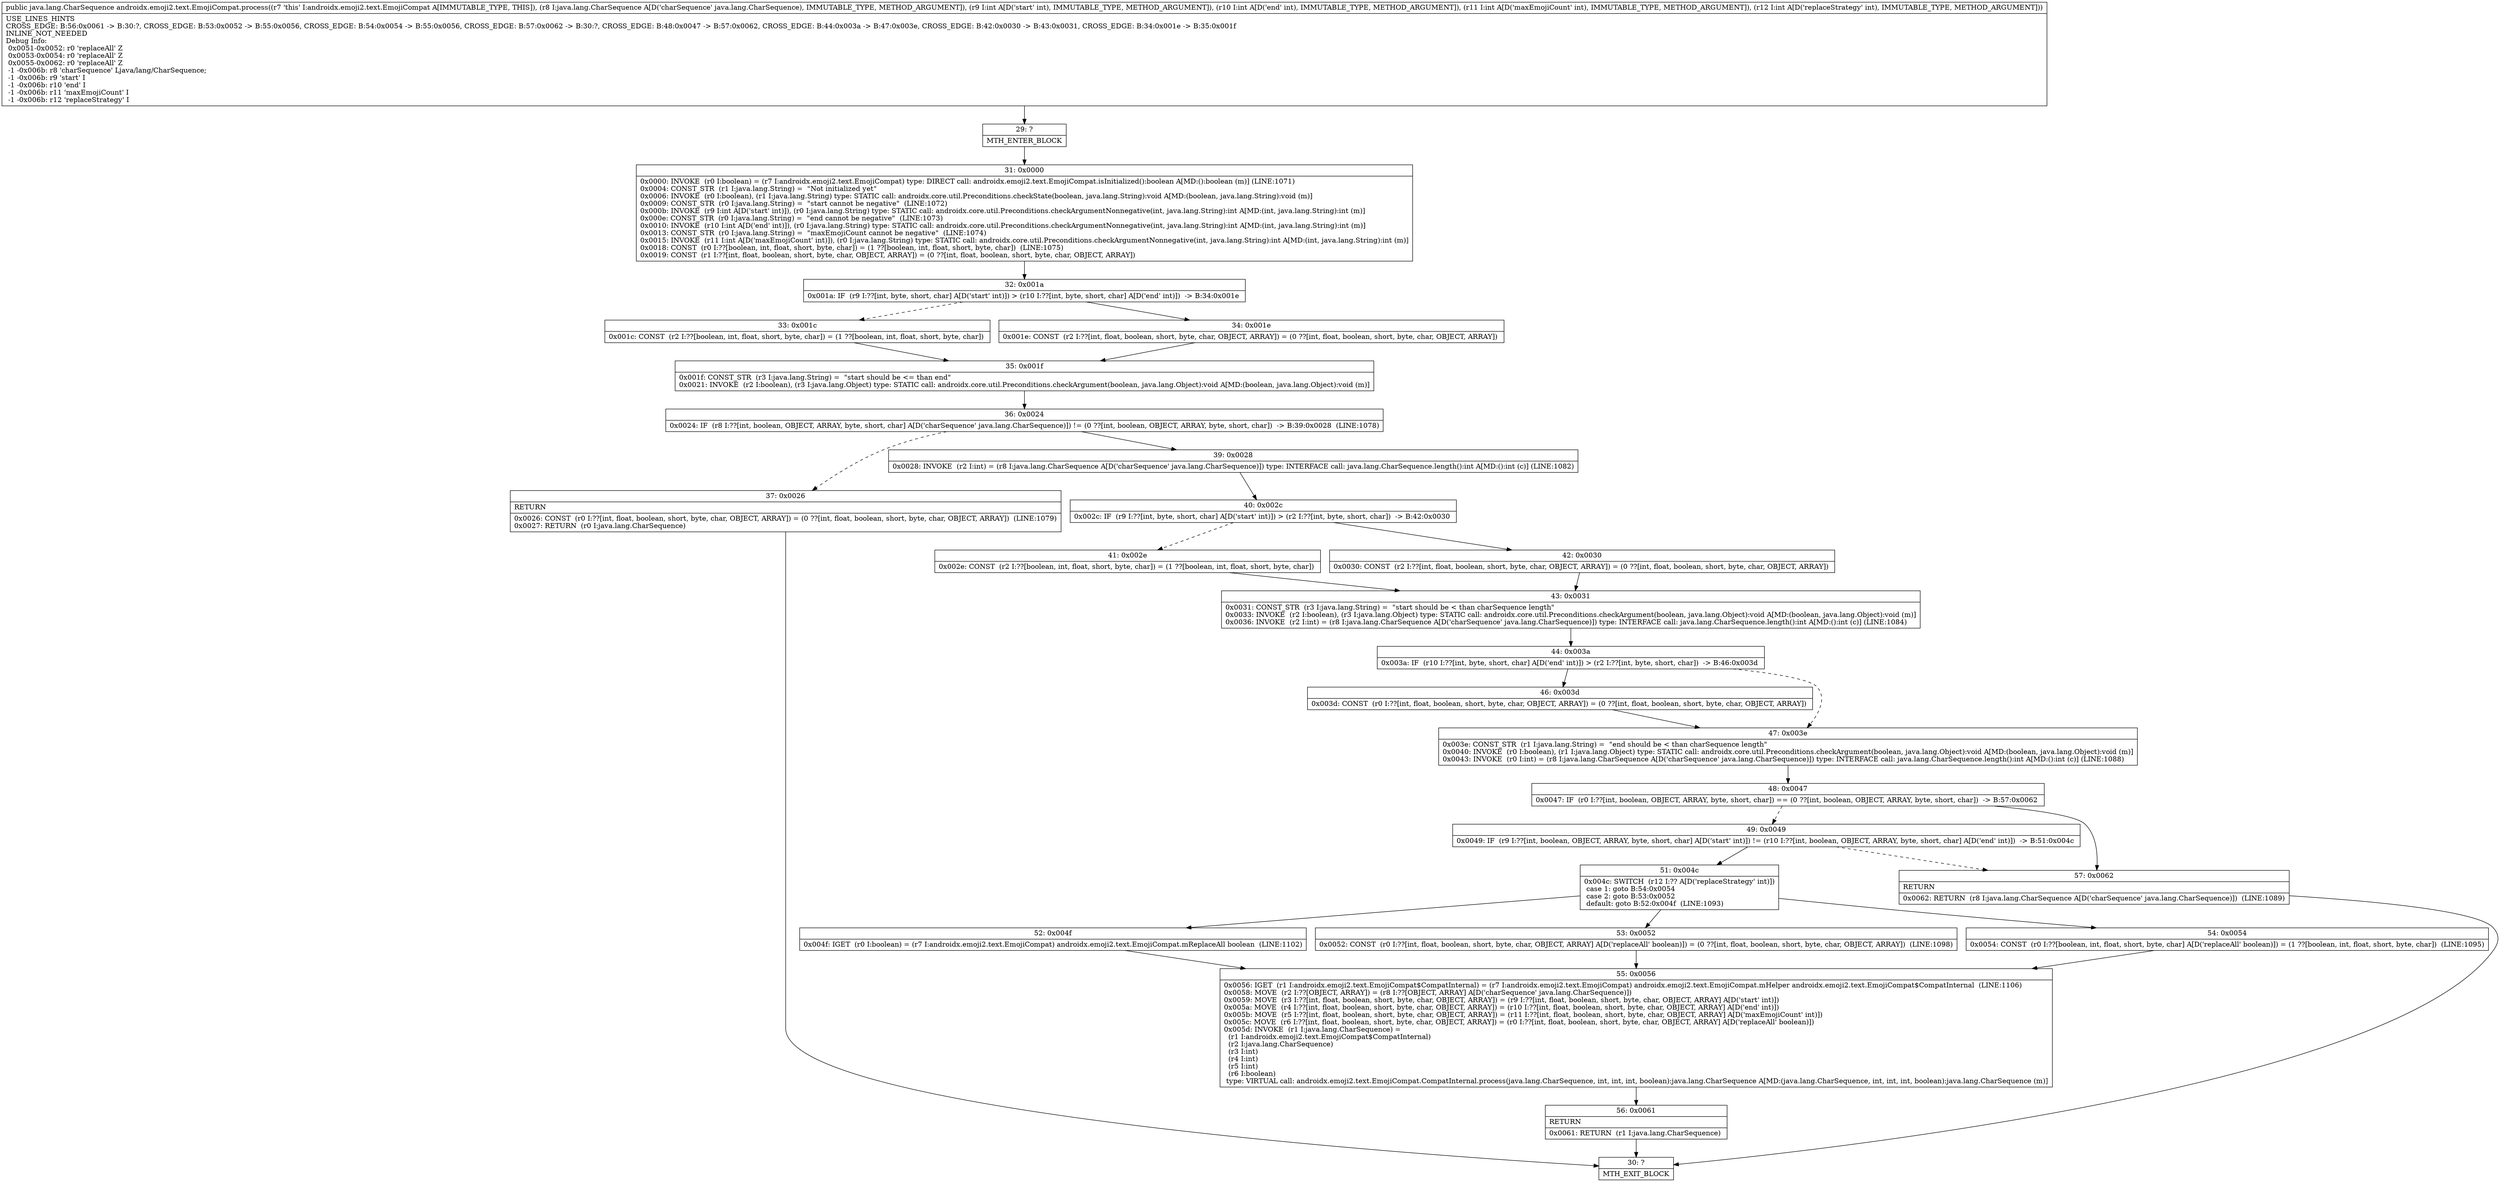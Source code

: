 digraph "CFG forandroidx.emoji2.text.EmojiCompat.process(Ljava\/lang\/CharSequence;IIII)Ljava\/lang\/CharSequence;" {
Node_29 [shape=record,label="{29\:\ ?|MTH_ENTER_BLOCK\l}"];
Node_31 [shape=record,label="{31\:\ 0x0000|0x0000: INVOKE  (r0 I:boolean) = (r7 I:androidx.emoji2.text.EmojiCompat) type: DIRECT call: androidx.emoji2.text.EmojiCompat.isInitialized():boolean A[MD:():boolean (m)] (LINE:1071)\l0x0004: CONST_STR  (r1 I:java.lang.String) =  \"Not initialized yet\" \l0x0006: INVOKE  (r0 I:boolean), (r1 I:java.lang.String) type: STATIC call: androidx.core.util.Preconditions.checkState(boolean, java.lang.String):void A[MD:(boolean, java.lang.String):void (m)]\l0x0009: CONST_STR  (r0 I:java.lang.String) =  \"start cannot be negative\"  (LINE:1072)\l0x000b: INVOKE  (r9 I:int A[D('start' int)]), (r0 I:java.lang.String) type: STATIC call: androidx.core.util.Preconditions.checkArgumentNonnegative(int, java.lang.String):int A[MD:(int, java.lang.String):int (m)]\l0x000e: CONST_STR  (r0 I:java.lang.String) =  \"end cannot be negative\"  (LINE:1073)\l0x0010: INVOKE  (r10 I:int A[D('end' int)]), (r0 I:java.lang.String) type: STATIC call: androidx.core.util.Preconditions.checkArgumentNonnegative(int, java.lang.String):int A[MD:(int, java.lang.String):int (m)]\l0x0013: CONST_STR  (r0 I:java.lang.String) =  \"maxEmojiCount cannot be negative\"  (LINE:1074)\l0x0015: INVOKE  (r11 I:int A[D('maxEmojiCount' int)]), (r0 I:java.lang.String) type: STATIC call: androidx.core.util.Preconditions.checkArgumentNonnegative(int, java.lang.String):int A[MD:(int, java.lang.String):int (m)]\l0x0018: CONST  (r0 I:??[boolean, int, float, short, byte, char]) = (1 ??[boolean, int, float, short, byte, char])  (LINE:1075)\l0x0019: CONST  (r1 I:??[int, float, boolean, short, byte, char, OBJECT, ARRAY]) = (0 ??[int, float, boolean, short, byte, char, OBJECT, ARRAY]) \l}"];
Node_32 [shape=record,label="{32\:\ 0x001a|0x001a: IF  (r9 I:??[int, byte, short, char] A[D('start' int)]) \> (r10 I:??[int, byte, short, char] A[D('end' int)])  \-\> B:34:0x001e \l}"];
Node_33 [shape=record,label="{33\:\ 0x001c|0x001c: CONST  (r2 I:??[boolean, int, float, short, byte, char]) = (1 ??[boolean, int, float, short, byte, char]) \l}"];
Node_35 [shape=record,label="{35\:\ 0x001f|0x001f: CONST_STR  (r3 I:java.lang.String) =  \"start should be \<= than end\" \l0x0021: INVOKE  (r2 I:boolean), (r3 I:java.lang.Object) type: STATIC call: androidx.core.util.Preconditions.checkArgument(boolean, java.lang.Object):void A[MD:(boolean, java.lang.Object):void (m)]\l}"];
Node_36 [shape=record,label="{36\:\ 0x0024|0x0024: IF  (r8 I:??[int, boolean, OBJECT, ARRAY, byte, short, char] A[D('charSequence' java.lang.CharSequence)]) != (0 ??[int, boolean, OBJECT, ARRAY, byte, short, char])  \-\> B:39:0x0028  (LINE:1078)\l}"];
Node_37 [shape=record,label="{37\:\ 0x0026|RETURN\l|0x0026: CONST  (r0 I:??[int, float, boolean, short, byte, char, OBJECT, ARRAY]) = (0 ??[int, float, boolean, short, byte, char, OBJECT, ARRAY])  (LINE:1079)\l0x0027: RETURN  (r0 I:java.lang.CharSequence) \l}"];
Node_30 [shape=record,label="{30\:\ ?|MTH_EXIT_BLOCK\l}"];
Node_39 [shape=record,label="{39\:\ 0x0028|0x0028: INVOKE  (r2 I:int) = (r8 I:java.lang.CharSequence A[D('charSequence' java.lang.CharSequence)]) type: INTERFACE call: java.lang.CharSequence.length():int A[MD:():int (c)] (LINE:1082)\l}"];
Node_40 [shape=record,label="{40\:\ 0x002c|0x002c: IF  (r9 I:??[int, byte, short, char] A[D('start' int)]) \> (r2 I:??[int, byte, short, char])  \-\> B:42:0x0030 \l}"];
Node_41 [shape=record,label="{41\:\ 0x002e|0x002e: CONST  (r2 I:??[boolean, int, float, short, byte, char]) = (1 ??[boolean, int, float, short, byte, char]) \l}"];
Node_43 [shape=record,label="{43\:\ 0x0031|0x0031: CONST_STR  (r3 I:java.lang.String) =  \"start should be \< than charSequence length\" \l0x0033: INVOKE  (r2 I:boolean), (r3 I:java.lang.Object) type: STATIC call: androidx.core.util.Preconditions.checkArgument(boolean, java.lang.Object):void A[MD:(boolean, java.lang.Object):void (m)]\l0x0036: INVOKE  (r2 I:int) = (r8 I:java.lang.CharSequence A[D('charSequence' java.lang.CharSequence)]) type: INTERFACE call: java.lang.CharSequence.length():int A[MD:():int (c)] (LINE:1084)\l}"];
Node_44 [shape=record,label="{44\:\ 0x003a|0x003a: IF  (r10 I:??[int, byte, short, char] A[D('end' int)]) \> (r2 I:??[int, byte, short, char])  \-\> B:46:0x003d \l}"];
Node_46 [shape=record,label="{46\:\ 0x003d|0x003d: CONST  (r0 I:??[int, float, boolean, short, byte, char, OBJECT, ARRAY]) = (0 ??[int, float, boolean, short, byte, char, OBJECT, ARRAY]) \l}"];
Node_47 [shape=record,label="{47\:\ 0x003e|0x003e: CONST_STR  (r1 I:java.lang.String) =  \"end should be \< than charSequence length\" \l0x0040: INVOKE  (r0 I:boolean), (r1 I:java.lang.Object) type: STATIC call: androidx.core.util.Preconditions.checkArgument(boolean, java.lang.Object):void A[MD:(boolean, java.lang.Object):void (m)]\l0x0043: INVOKE  (r0 I:int) = (r8 I:java.lang.CharSequence A[D('charSequence' java.lang.CharSequence)]) type: INTERFACE call: java.lang.CharSequence.length():int A[MD:():int (c)] (LINE:1088)\l}"];
Node_48 [shape=record,label="{48\:\ 0x0047|0x0047: IF  (r0 I:??[int, boolean, OBJECT, ARRAY, byte, short, char]) == (0 ??[int, boolean, OBJECT, ARRAY, byte, short, char])  \-\> B:57:0x0062 \l}"];
Node_49 [shape=record,label="{49\:\ 0x0049|0x0049: IF  (r9 I:??[int, boolean, OBJECT, ARRAY, byte, short, char] A[D('start' int)]) != (r10 I:??[int, boolean, OBJECT, ARRAY, byte, short, char] A[D('end' int)])  \-\> B:51:0x004c \l}"];
Node_51 [shape=record,label="{51\:\ 0x004c|0x004c: SWITCH  (r12 I:?? A[D('replaceStrategy' int)])\l case 1: goto B:54:0x0054\l case 2: goto B:53:0x0052\l default: goto B:52:0x004f  (LINE:1093)\l}"];
Node_52 [shape=record,label="{52\:\ 0x004f|0x004f: IGET  (r0 I:boolean) = (r7 I:androidx.emoji2.text.EmojiCompat) androidx.emoji2.text.EmojiCompat.mReplaceAll boolean  (LINE:1102)\l}"];
Node_55 [shape=record,label="{55\:\ 0x0056|0x0056: IGET  (r1 I:androidx.emoji2.text.EmojiCompat$CompatInternal) = (r7 I:androidx.emoji2.text.EmojiCompat) androidx.emoji2.text.EmojiCompat.mHelper androidx.emoji2.text.EmojiCompat$CompatInternal  (LINE:1106)\l0x0058: MOVE  (r2 I:??[OBJECT, ARRAY]) = (r8 I:??[OBJECT, ARRAY] A[D('charSequence' java.lang.CharSequence)]) \l0x0059: MOVE  (r3 I:??[int, float, boolean, short, byte, char, OBJECT, ARRAY]) = (r9 I:??[int, float, boolean, short, byte, char, OBJECT, ARRAY] A[D('start' int)]) \l0x005a: MOVE  (r4 I:??[int, float, boolean, short, byte, char, OBJECT, ARRAY]) = (r10 I:??[int, float, boolean, short, byte, char, OBJECT, ARRAY] A[D('end' int)]) \l0x005b: MOVE  (r5 I:??[int, float, boolean, short, byte, char, OBJECT, ARRAY]) = (r11 I:??[int, float, boolean, short, byte, char, OBJECT, ARRAY] A[D('maxEmojiCount' int)]) \l0x005c: MOVE  (r6 I:??[int, float, boolean, short, byte, char, OBJECT, ARRAY]) = (r0 I:??[int, float, boolean, short, byte, char, OBJECT, ARRAY] A[D('replaceAll' boolean)]) \l0x005d: INVOKE  (r1 I:java.lang.CharSequence) = \l  (r1 I:androidx.emoji2.text.EmojiCompat$CompatInternal)\l  (r2 I:java.lang.CharSequence)\l  (r3 I:int)\l  (r4 I:int)\l  (r5 I:int)\l  (r6 I:boolean)\l type: VIRTUAL call: androidx.emoji2.text.EmojiCompat.CompatInternal.process(java.lang.CharSequence, int, int, int, boolean):java.lang.CharSequence A[MD:(java.lang.CharSequence, int, int, int, boolean):java.lang.CharSequence (m)]\l}"];
Node_56 [shape=record,label="{56\:\ 0x0061|RETURN\l|0x0061: RETURN  (r1 I:java.lang.CharSequence) \l}"];
Node_53 [shape=record,label="{53\:\ 0x0052|0x0052: CONST  (r0 I:??[int, float, boolean, short, byte, char, OBJECT, ARRAY] A[D('replaceAll' boolean)]) = (0 ??[int, float, boolean, short, byte, char, OBJECT, ARRAY])  (LINE:1098)\l}"];
Node_54 [shape=record,label="{54\:\ 0x0054|0x0054: CONST  (r0 I:??[boolean, int, float, short, byte, char] A[D('replaceAll' boolean)]) = (1 ??[boolean, int, float, short, byte, char])  (LINE:1095)\l}"];
Node_57 [shape=record,label="{57\:\ 0x0062|RETURN\l|0x0062: RETURN  (r8 I:java.lang.CharSequence A[D('charSequence' java.lang.CharSequence)])  (LINE:1089)\l}"];
Node_42 [shape=record,label="{42\:\ 0x0030|0x0030: CONST  (r2 I:??[int, float, boolean, short, byte, char, OBJECT, ARRAY]) = (0 ??[int, float, boolean, short, byte, char, OBJECT, ARRAY]) \l}"];
Node_34 [shape=record,label="{34\:\ 0x001e|0x001e: CONST  (r2 I:??[int, float, boolean, short, byte, char, OBJECT, ARRAY]) = (0 ??[int, float, boolean, short, byte, char, OBJECT, ARRAY]) \l}"];
MethodNode[shape=record,label="{public java.lang.CharSequence androidx.emoji2.text.EmojiCompat.process((r7 'this' I:androidx.emoji2.text.EmojiCompat A[IMMUTABLE_TYPE, THIS]), (r8 I:java.lang.CharSequence A[D('charSequence' java.lang.CharSequence), IMMUTABLE_TYPE, METHOD_ARGUMENT]), (r9 I:int A[D('start' int), IMMUTABLE_TYPE, METHOD_ARGUMENT]), (r10 I:int A[D('end' int), IMMUTABLE_TYPE, METHOD_ARGUMENT]), (r11 I:int A[D('maxEmojiCount' int), IMMUTABLE_TYPE, METHOD_ARGUMENT]), (r12 I:int A[D('replaceStrategy' int), IMMUTABLE_TYPE, METHOD_ARGUMENT]))  | USE_LINES_HINTS\lCROSS_EDGE: B:56:0x0061 \-\> B:30:?, CROSS_EDGE: B:53:0x0052 \-\> B:55:0x0056, CROSS_EDGE: B:54:0x0054 \-\> B:55:0x0056, CROSS_EDGE: B:57:0x0062 \-\> B:30:?, CROSS_EDGE: B:48:0x0047 \-\> B:57:0x0062, CROSS_EDGE: B:44:0x003a \-\> B:47:0x003e, CROSS_EDGE: B:42:0x0030 \-\> B:43:0x0031, CROSS_EDGE: B:34:0x001e \-\> B:35:0x001f\lINLINE_NOT_NEEDED\lDebug Info:\l  0x0051\-0x0052: r0 'replaceAll' Z\l  0x0053\-0x0054: r0 'replaceAll' Z\l  0x0055\-0x0062: r0 'replaceAll' Z\l  \-1 \-0x006b: r8 'charSequence' Ljava\/lang\/CharSequence;\l  \-1 \-0x006b: r9 'start' I\l  \-1 \-0x006b: r10 'end' I\l  \-1 \-0x006b: r11 'maxEmojiCount' I\l  \-1 \-0x006b: r12 'replaceStrategy' I\l}"];
MethodNode -> Node_29;Node_29 -> Node_31;
Node_31 -> Node_32;
Node_32 -> Node_33[style=dashed];
Node_32 -> Node_34;
Node_33 -> Node_35;
Node_35 -> Node_36;
Node_36 -> Node_37[style=dashed];
Node_36 -> Node_39;
Node_37 -> Node_30;
Node_39 -> Node_40;
Node_40 -> Node_41[style=dashed];
Node_40 -> Node_42;
Node_41 -> Node_43;
Node_43 -> Node_44;
Node_44 -> Node_46;
Node_44 -> Node_47[style=dashed];
Node_46 -> Node_47;
Node_47 -> Node_48;
Node_48 -> Node_49[style=dashed];
Node_48 -> Node_57;
Node_49 -> Node_51;
Node_49 -> Node_57[style=dashed];
Node_51 -> Node_52;
Node_51 -> Node_53;
Node_51 -> Node_54;
Node_52 -> Node_55;
Node_55 -> Node_56;
Node_56 -> Node_30;
Node_53 -> Node_55;
Node_54 -> Node_55;
Node_57 -> Node_30;
Node_42 -> Node_43;
Node_34 -> Node_35;
}

